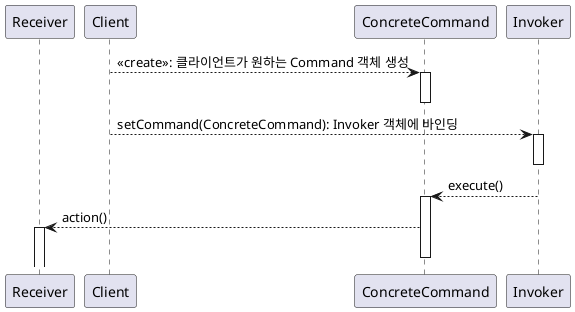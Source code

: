 @startuml
participant Receiver
participant Client
participant ConcreteCommand
participant Invoker

Client --> ConcreteCommand: <<create>>: 클라이언트가 원하는 Command 객체 생성
ConcreteCommand++
ConcreteCommand--

Client --> Invoker: setCommand(ConcreteCommand): Invoker 객체에 바인딩
Invoker++
Invoker--

Invoker --> ConcreteCommand: execute()
ConcreteCommand++
ConcreteCommand --> Receiver: action()
Receiver++
ConcreteCommand--
@enduml